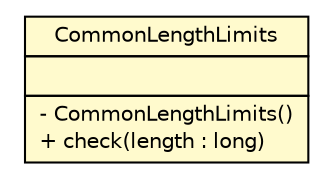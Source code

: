 #!/usr/local/bin/dot
#
# Class diagram 
# Generated by UMLGraph version R5_6 (http://www.umlgraph.org/)
#

digraph G {
	edge [fontname="Helvetica",fontsize=10,labelfontname="Helvetica",labelfontsize=10];
	node [fontname="Helvetica",fontsize=10,shape=plaintext];
	nodesep=0.25;
	ranksep=0.5;
	// org.ietf.nea.pt.validate.rules.CommonLengthLimits
	c26191 [label=<<table title="org.ietf.nea.pt.validate.rules.CommonLengthLimits" border="0" cellborder="1" cellspacing="0" cellpadding="2" port="p" bgcolor="lemonChiffon" href="./CommonLengthLimits.html">
		<tr><td><table border="0" cellspacing="0" cellpadding="1">
<tr><td align="center" balign="center"> CommonLengthLimits </td></tr>
		</table></td></tr>
		<tr><td><table border="0" cellspacing="0" cellpadding="1">
<tr><td align="left" balign="left">  </td></tr>
		</table></td></tr>
		<tr><td><table border="0" cellspacing="0" cellpadding="1">
<tr><td align="left" balign="left"> - CommonLengthLimits() </td></tr>
<tr><td align="left" balign="left"> + check(length : long) </td></tr>
		</table></td></tr>
		</table>>, URL="./CommonLengthLimits.html", fontname="Helvetica", fontcolor="black", fontsize=10.0];
}

